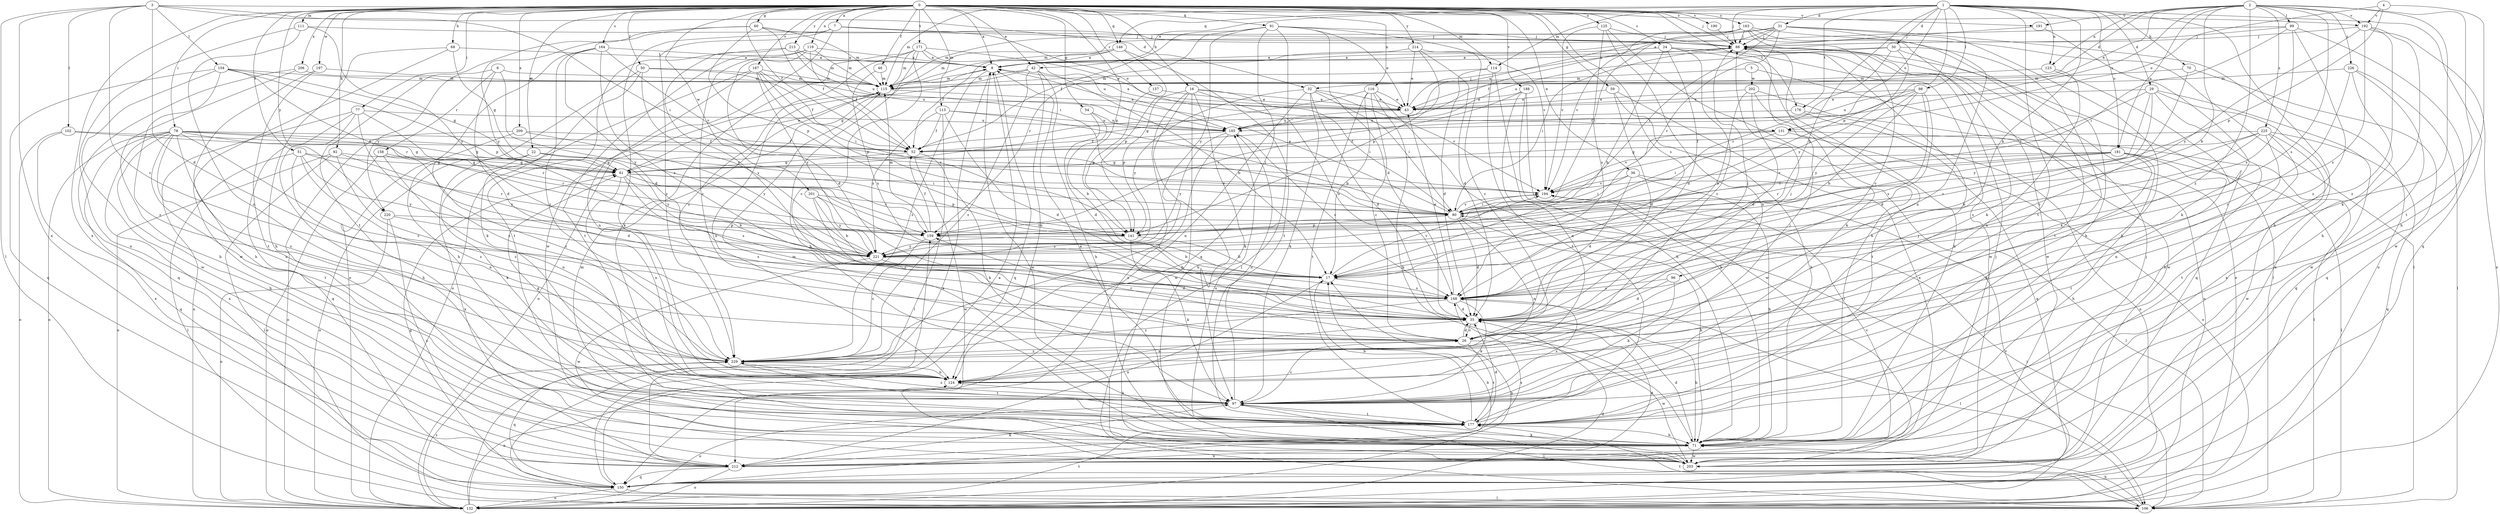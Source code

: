 strict digraph  {
0;
1;
2;
3;
4;
5;
6;
7;
8;
16;
17;
22;
24;
26;
29;
30;
31;
32;
35;
36;
42;
43;
46;
50;
51;
52;
54;
59;
60;
61;
68;
70;
71;
77;
78;
80;
88;
91;
92;
96;
97;
98;
99;
102;
104;
106;
111;
113;
114;
115;
116;
119;
123;
124;
125;
131;
132;
141;
146;
150;
157;
158;
159;
163;
164;
168;
171;
176;
177;
181;
185;
187;
188;
190;
191;
192;
194;
197;
201;
202;
203;
206;
209;
212;
213;
214;
220;
221;
225;
226;
229;
0 -> 7  [label=a];
0 -> 8  [label=a];
0 -> 16  [label=b];
0 -> 22  [label=c];
0 -> 24  [label=c];
0 -> 36  [label=e];
0 -> 42  [label=e];
0 -> 46  [label=f];
0 -> 50  [label=f];
0 -> 51  [label=f];
0 -> 52  [label=f];
0 -> 54  [label=g];
0 -> 59  [label=g];
0 -> 60  [label=g];
0 -> 68  [label=h];
0 -> 77  [label=i];
0 -> 78  [label=i];
0 -> 80  [label=i];
0 -> 88  [label=j];
0 -> 91  [label=k];
0 -> 92  [label=k];
0 -> 111  [label=m];
0 -> 113  [label=m];
0 -> 114  [label=m];
0 -> 116  [label=n];
0 -> 119  [label=n];
0 -> 125  [label=o];
0 -> 141  [label=p];
0 -> 146  [label=q];
0 -> 157  [label=r];
0 -> 163  [label=s];
0 -> 164  [label=s];
0 -> 168  [label=s];
0 -> 171  [label=t];
0 -> 176  [label=t];
0 -> 187  [label=v];
0 -> 188  [label=v];
0 -> 190  [label=v];
0 -> 191  [label=v];
0 -> 197  [label=w];
0 -> 201  [label=w];
0 -> 206  [label=x];
0 -> 209  [label=x];
0 -> 212  [label=x];
0 -> 213  [label=y];
0 -> 214  [label=y];
0 -> 220  [label=y];
1 -> 17  [label=b];
1 -> 29  [label=d];
1 -> 30  [label=d];
1 -> 31  [label=d];
1 -> 42  [label=e];
1 -> 70  [label=h];
1 -> 71  [label=h];
1 -> 88  [label=j];
1 -> 96  [label=k];
1 -> 98  [label=l];
1 -> 114  [label=m];
1 -> 115  [label=m];
1 -> 123  [label=n];
1 -> 131  [label=o];
1 -> 141  [label=p];
1 -> 146  [label=q];
1 -> 150  [label=q];
1 -> 176  [label=t];
1 -> 177  [label=t];
1 -> 181  [label=u];
2 -> 17  [label=b];
2 -> 32  [label=d];
2 -> 43  [label=e];
2 -> 71  [label=h];
2 -> 97  [label=k];
2 -> 99  [label=l];
2 -> 123  [label=n];
2 -> 168  [label=s];
2 -> 181  [label=u];
2 -> 185  [label=u];
2 -> 191  [label=v];
2 -> 192  [label=v];
2 -> 225  [label=z];
2 -> 226  [label=z];
2 -> 229  [label=z];
3 -> 26  [label=c];
3 -> 32  [label=d];
3 -> 35  [label=d];
3 -> 80  [label=i];
3 -> 102  [label=l];
3 -> 104  [label=l];
3 -> 106  [label=l];
3 -> 192  [label=v];
3 -> 212  [label=x];
4 -> 131  [label=o];
4 -> 141  [label=p];
4 -> 177  [label=t];
4 -> 192  [label=v];
5 -> 115  [label=m];
5 -> 202  [label=w];
5 -> 203  [label=w];
6 -> 35  [label=d];
6 -> 115  [label=m];
6 -> 158  [label=r];
6 -> 220  [label=y];
6 -> 221  [label=y];
7 -> 88  [label=j];
7 -> 124  [label=n];
7 -> 131  [label=o];
7 -> 203  [label=w];
7 -> 229  [label=z];
8 -> 115  [label=m];
8 -> 150  [label=q];
8 -> 203  [label=w];
8 -> 229  [label=z];
16 -> 43  [label=e];
16 -> 71  [label=h];
16 -> 80  [label=i];
16 -> 97  [label=k];
16 -> 141  [label=p];
16 -> 168  [label=s];
16 -> 203  [label=w];
16 -> 212  [label=x];
17 -> 168  [label=s];
17 -> 194  [label=v];
17 -> 212  [label=x];
22 -> 61  [label=g];
22 -> 80  [label=i];
22 -> 97  [label=k];
22 -> 132  [label=o];
22 -> 212  [label=x];
22 -> 221  [label=y];
24 -> 8  [label=a];
24 -> 17  [label=b];
24 -> 26  [label=c];
24 -> 35  [label=d];
24 -> 71  [label=h];
24 -> 203  [label=w];
26 -> 35  [label=d];
26 -> 88  [label=j];
26 -> 159  [label=r];
26 -> 177  [label=t];
26 -> 203  [label=w];
26 -> 229  [label=z];
29 -> 43  [label=e];
29 -> 71  [label=h];
29 -> 150  [label=q];
29 -> 168  [label=s];
29 -> 194  [label=v];
29 -> 212  [label=x];
29 -> 221  [label=y];
30 -> 8  [label=a];
30 -> 97  [label=k];
30 -> 159  [label=r];
30 -> 177  [label=t];
30 -> 185  [label=u];
30 -> 221  [label=y];
31 -> 52  [label=f];
31 -> 71  [label=h];
31 -> 80  [label=i];
31 -> 88  [label=j];
31 -> 115  [label=m];
31 -> 124  [label=n];
31 -> 132  [label=o];
31 -> 159  [label=r];
31 -> 185  [label=u];
32 -> 35  [label=d];
32 -> 43  [label=e];
32 -> 80  [label=i];
32 -> 97  [label=k];
32 -> 124  [label=n];
32 -> 194  [label=v];
32 -> 221  [label=y];
35 -> 26  [label=c];
35 -> 71  [label=h];
35 -> 88  [label=j];
35 -> 124  [label=n];
36 -> 35  [label=d];
36 -> 71  [label=h];
36 -> 80  [label=i];
36 -> 106  [label=l];
36 -> 194  [label=v];
42 -> 17  [label=b];
42 -> 61  [label=g];
42 -> 71  [label=h];
42 -> 115  [label=m];
42 -> 124  [label=n];
42 -> 229  [label=z];
43 -> 8  [label=a];
43 -> 88  [label=j];
43 -> 185  [label=u];
46 -> 115  [label=m];
46 -> 168  [label=s];
50 -> 52  [label=f];
50 -> 71  [label=h];
50 -> 97  [label=k];
50 -> 115  [label=m];
50 -> 221  [label=y];
51 -> 61  [label=g];
51 -> 106  [label=l];
51 -> 124  [label=n];
51 -> 159  [label=r];
51 -> 221  [label=y];
51 -> 229  [label=z];
52 -> 61  [label=g];
52 -> 97  [label=k];
52 -> 203  [label=w];
54 -> 17  [label=b];
54 -> 35  [label=d];
54 -> 185  [label=u];
59 -> 35  [label=d];
59 -> 43  [label=e];
59 -> 71  [label=h];
59 -> 212  [label=x];
60 -> 52  [label=f];
60 -> 88  [label=j];
60 -> 115  [label=m];
60 -> 141  [label=p];
60 -> 177  [label=t];
60 -> 221  [label=y];
61 -> 8  [label=a];
61 -> 17  [label=b];
61 -> 124  [label=n];
61 -> 141  [label=p];
61 -> 159  [label=r];
61 -> 168  [label=s];
61 -> 194  [label=v];
68 -> 8  [label=a];
68 -> 61  [label=g];
68 -> 71  [label=h];
68 -> 203  [label=w];
70 -> 26  [label=c];
70 -> 115  [label=m];
70 -> 150  [label=q];
71 -> 35  [label=d];
71 -> 115  [label=m];
71 -> 185  [label=u];
71 -> 203  [label=w];
71 -> 212  [label=x];
77 -> 71  [label=h];
77 -> 132  [label=o];
77 -> 150  [label=q];
77 -> 159  [label=r];
77 -> 185  [label=u];
77 -> 229  [label=z];
78 -> 26  [label=c];
78 -> 52  [label=f];
78 -> 61  [label=g];
78 -> 71  [label=h];
78 -> 124  [label=n];
78 -> 132  [label=o];
78 -> 150  [label=q];
78 -> 159  [label=r];
78 -> 177  [label=t];
78 -> 194  [label=v];
78 -> 212  [label=x];
78 -> 229  [label=z];
80 -> 8  [label=a];
80 -> 35  [label=d];
80 -> 71  [label=h];
80 -> 124  [label=n];
80 -> 141  [label=p];
80 -> 159  [label=r];
80 -> 194  [label=v];
88 -> 8  [label=a];
88 -> 80  [label=i];
88 -> 97  [label=k];
88 -> 106  [label=l];
88 -> 132  [label=o];
88 -> 203  [label=w];
91 -> 35  [label=d];
91 -> 43  [label=e];
91 -> 52  [label=f];
91 -> 88  [label=j];
91 -> 106  [label=l];
91 -> 150  [label=q];
91 -> 159  [label=r];
91 -> 194  [label=v];
91 -> 221  [label=y];
92 -> 61  [label=g];
92 -> 106  [label=l];
92 -> 132  [label=o];
92 -> 221  [label=y];
92 -> 229  [label=z];
96 -> 35  [label=d];
96 -> 97  [label=k];
96 -> 168  [label=s];
97 -> 26  [label=c];
97 -> 61  [label=g];
97 -> 88  [label=j];
97 -> 106  [label=l];
97 -> 132  [label=o];
97 -> 168  [label=s];
97 -> 177  [label=t];
97 -> 185  [label=u];
97 -> 229  [label=z];
98 -> 17  [label=b];
98 -> 35  [label=d];
98 -> 43  [label=e];
98 -> 52  [label=f];
98 -> 168  [label=s];
98 -> 185  [label=u];
98 -> 221  [label=y];
99 -> 8  [label=a];
99 -> 80  [label=i];
99 -> 88  [label=j];
99 -> 168  [label=s];
99 -> 203  [label=w];
99 -> 229  [label=z];
102 -> 52  [label=f];
102 -> 61  [label=g];
102 -> 132  [label=o];
102 -> 212  [label=x];
104 -> 61  [label=g];
104 -> 115  [label=m];
104 -> 141  [label=p];
104 -> 150  [label=q];
104 -> 159  [label=r];
104 -> 203  [label=w];
104 -> 229  [label=z];
106 -> 71  [label=h];
106 -> 80  [label=i];
106 -> 177  [label=t];
111 -> 88  [label=j];
111 -> 124  [label=n];
111 -> 212  [label=x];
111 -> 221  [label=y];
113 -> 35  [label=d];
113 -> 52  [label=f];
113 -> 80  [label=i];
113 -> 106  [label=l];
113 -> 185  [label=u];
113 -> 221  [label=y];
114 -> 35  [label=d];
114 -> 71  [label=h];
114 -> 115  [label=m];
114 -> 177  [label=t];
115 -> 43  [label=e];
115 -> 124  [label=n];
115 -> 132  [label=o];
116 -> 17  [label=b];
116 -> 26  [label=c];
116 -> 43  [label=e];
116 -> 61  [label=g];
116 -> 71  [label=h];
116 -> 106  [label=l];
116 -> 177  [label=t];
119 -> 8  [label=a];
119 -> 26  [label=c];
119 -> 35  [label=d];
119 -> 52  [label=f];
119 -> 115  [label=m];
119 -> 177  [label=t];
123 -> 115  [label=m];
123 -> 124  [label=n];
123 -> 150  [label=q];
124 -> 97  [label=k];
125 -> 71  [label=h];
125 -> 88  [label=j];
125 -> 124  [label=n];
125 -> 168  [label=s];
125 -> 194  [label=v];
131 -> 52  [label=f];
131 -> 80  [label=i];
131 -> 106  [label=l];
131 -> 132  [label=o];
131 -> 194  [label=v];
132 -> 8  [label=a];
132 -> 17  [label=b];
132 -> 35  [label=d];
132 -> 124  [label=n];
132 -> 177  [label=t];
132 -> 194  [label=v];
132 -> 229  [label=z];
141 -> 17  [label=b];
141 -> 97  [label=k];
141 -> 221  [label=y];
146 -> 8  [label=a];
146 -> 52  [label=f];
146 -> 115  [label=m];
146 -> 141  [label=p];
146 -> 177  [label=t];
150 -> 8  [label=a];
150 -> 17  [label=b];
150 -> 61  [label=g];
150 -> 106  [label=l];
150 -> 132  [label=o];
157 -> 43  [label=e];
157 -> 141  [label=p];
158 -> 35  [label=d];
158 -> 61  [label=g];
158 -> 124  [label=n];
158 -> 132  [label=o];
159 -> 17  [label=b];
159 -> 52  [label=f];
159 -> 115  [label=m];
159 -> 229  [label=z];
163 -> 26  [label=c];
163 -> 71  [label=h];
163 -> 80  [label=i];
163 -> 88  [label=j];
163 -> 97  [label=k];
163 -> 106  [label=l];
163 -> 115  [label=m];
163 -> 194  [label=v];
164 -> 8  [label=a];
164 -> 35  [label=d];
164 -> 132  [label=o];
164 -> 168  [label=s];
164 -> 194  [label=v];
164 -> 229  [label=z];
168 -> 35  [label=d];
168 -> 43  [label=e];
168 -> 97  [label=k];
168 -> 106  [label=l];
168 -> 229  [label=z];
171 -> 8  [label=a];
171 -> 26  [label=c];
171 -> 43  [label=e];
171 -> 71  [label=h];
171 -> 97  [label=k];
171 -> 115  [label=m];
171 -> 185  [label=u];
171 -> 229  [label=z];
176 -> 132  [label=o];
176 -> 150  [label=q];
176 -> 185  [label=u];
177 -> 8  [label=a];
177 -> 17  [label=b];
177 -> 35  [label=d];
177 -> 71  [label=h];
177 -> 88  [label=j];
177 -> 115  [label=m];
181 -> 61  [label=g];
181 -> 71  [label=h];
181 -> 80  [label=i];
181 -> 97  [label=k];
181 -> 106  [label=l];
181 -> 159  [label=r];
181 -> 177  [label=t];
181 -> 194  [label=v];
185 -> 52  [label=f];
185 -> 168  [label=s];
185 -> 221  [label=y];
185 -> 229  [label=z];
187 -> 80  [label=i];
187 -> 115  [label=m];
187 -> 124  [label=n];
187 -> 132  [label=o];
187 -> 141  [label=p];
187 -> 185  [label=u];
187 -> 221  [label=y];
188 -> 43  [label=e];
188 -> 71  [label=h];
188 -> 124  [label=n];
188 -> 159  [label=r];
188 -> 203  [label=w];
190 -> 88  [label=j];
191 -> 88  [label=j];
191 -> 97  [label=k];
192 -> 71  [label=h];
192 -> 88  [label=j];
192 -> 132  [label=o];
192 -> 168  [label=s];
192 -> 221  [label=y];
192 -> 229  [label=z];
194 -> 80  [label=i];
197 -> 71  [label=h];
197 -> 115  [label=m];
197 -> 177  [label=t];
201 -> 17  [label=b];
201 -> 26  [label=c];
201 -> 80  [label=i];
201 -> 168  [label=s];
201 -> 221  [label=y];
202 -> 17  [label=b];
202 -> 35  [label=d];
202 -> 43  [label=e];
202 -> 132  [label=o];
202 -> 177  [label=t];
203 -> 88  [label=j];
203 -> 97  [label=k];
206 -> 71  [label=h];
206 -> 115  [label=m];
206 -> 150  [label=q];
209 -> 52  [label=f];
209 -> 132  [label=o];
209 -> 221  [label=y];
209 -> 229  [label=z];
212 -> 35  [label=d];
212 -> 88  [label=j];
212 -> 97  [label=k];
212 -> 132  [label=o];
212 -> 150  [label=q];
212 -> 159  [label=r];
212 -> 168  [label=s];
212 -> 194  [label=v];
213 -> 8  [label=a];
213 -> 115  [label=m];
213 -> 168  [label=s];
213 -> 177  [label=t];
213 -> 185  [label=u];
214 -> 8  [label=a];
214 -> 26  [label=c];
214 -> 35  [label=d];
214 -> 43  [label=e];
214 -> 141  [label=p];
220 -> 132  [label=o];
220 -> 141  [label=p];
220 -> 168  [label=s];
220 -> 212  [label=x];
221 -> 17  [label=b];
221 -> 35  [label=d];
221 -> 203  [label=w];
225 -> 17  [label=b];
225 -> 52  [label=f];
225 -> 61  [label=g];
225 -> 124  [label=n];
225 -> 150  [label=q];
225 -> 168  [label=s];
225 -> 177  [label=t];
225 -> 203  [label=w];
226 -> 26  [label=c];
226 -> 106  [label=l];
226 -> 115  [label=m];
226 -> 203  [label=w];
226 -> 212  [label=x];
229 -> 124  [label=n];
229 -> 150  [label=q];
229 -> 177  [label=t];
}

